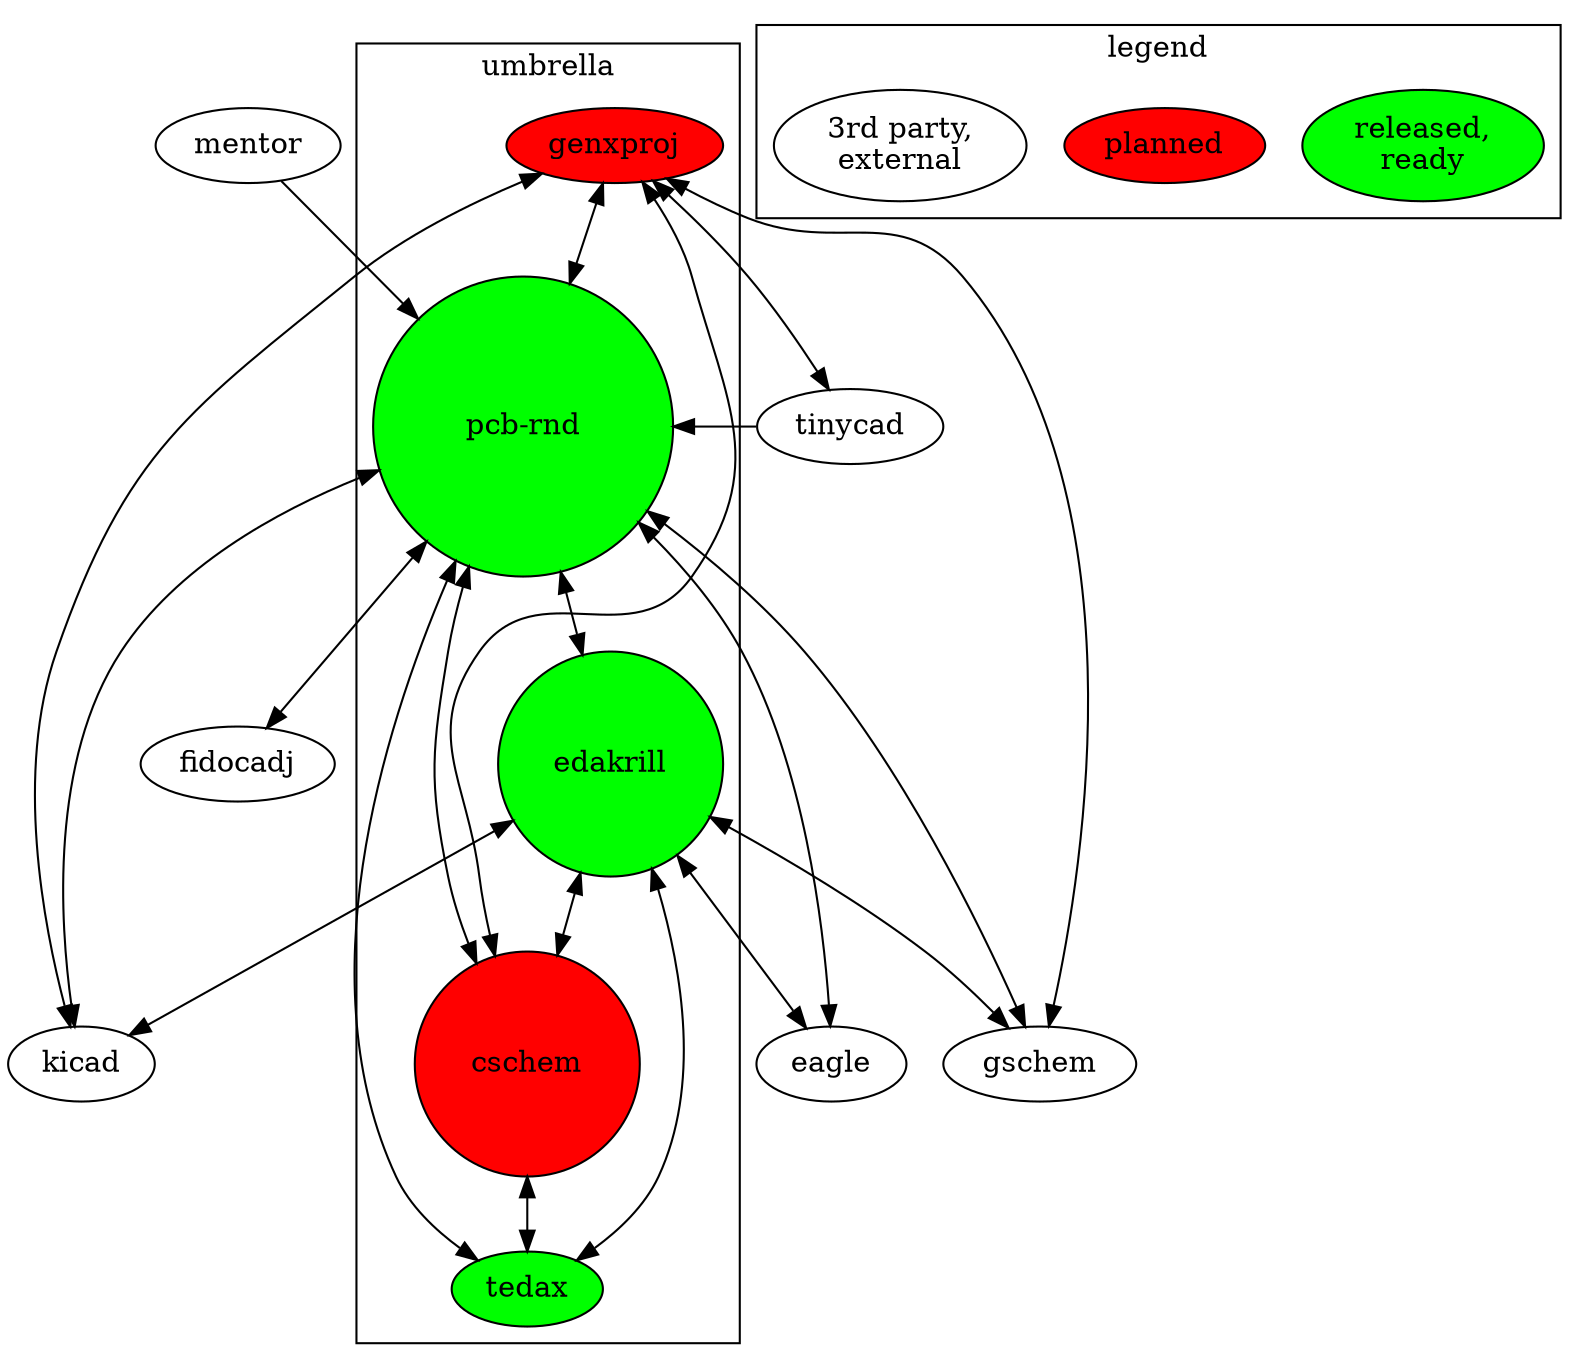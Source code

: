 digraph g {


	subgraph cluster_1 {
		label="umbrella"
		pcbrnd  [style=filled fillcolor=green label="pcb-rnd" height=2 width=2]
		edakrill [style=filled fillcolor=green height=1.5 width=1.5]
		tedax    [style=filled fillcolor=green]
		cschem   [style=filled fillcolor=red height=1.5 width=1.5]
		genxproj [style=filled fillcolor=red]
	}

	subgraph cluster_2 {
		label="legend"
		l1  [style=filled fillcolor=green label="released,\nready"]
		l2  [style=filled fillcolor=red label="planned"]
		l3  [label="3rd party,\nexternal"]
	}


	pcbrnd -> edakrill [dir=both weigth=10]
	pcbrnd -> cschem [dir=both weigth=10]
	pcbrnd -> tedax [dir=both weigth=10]
	genxproj -> pcbrnd [dir=both]
	genxproj -> cschem [dir=both]
	cschem -> tedax [dir=both weigth=10]

	edakrill -> tedax [dir=both]
	edakrill -> cschem [dir=both]


	pcbrnd -> kicad [dir=both]
	genxproj -> kicad [dir=both]
	edakrill -> kicad [dir=both]

	pcbrnd -> gschem [dir=both]
	genxproj -> gschem [dir=both]
	edakrill -> gschem [dir=both]

	pcbrnd -> eagle [dir=both]
	edakrill -> eagle [dir=both]

	tinycad -> pcbrnd
	genxproj -> tinycad [dir=both]

	mentor -> pcbrnd
	pcbrnd -> fidocadj [dir=both]

}
